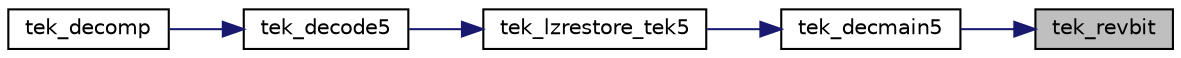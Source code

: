 digraph "tek_revbit"
{
 // LATEX_PDF_SIZE
  edge [fontname="Helvetica",fontsize="10",labelfontname="Helvetica",labelfontsize="10"];
  node [fontname="Helvetica",fontsize="10",shape=record];
  rankdir="RL";
  Node1 [label="tek_revbit",height=0.2,width=0.4,color="black", fillcolor="grey75", style="filled", fontcolor="black",tooltip=" "];
  Node1 -> Node2 [dir="back",color="midnightblue",fontsize="10",style="solid",fontname="Helvetica"];
  Node2 [label="tek_decmain5",height=0.2,width=0.4,color="black", fillcolor="white", style="filled",URL="$haribote_2tek_8c.html#af1af9649c0ff434aafce5fa4ac0c120d",tooltip=" "];
  Node2 -> Node3 [dir="back",color="midnightblue",fontsize="10",style="solid",fontname="Helvetica"];
  Node3 [label="tek_lzrestore_tek5",height=0.2,width=0.4,color="black", fillcolor="white", style="filled",URL="$haribote_2tek_8c.html#adf0a0994681380da1f81b7bfb5ca44db",tooltip=" "];
  Node3 -> Node4 [dir="back",color="midnightblue",fontsize="10",style="solid",fontname="Helvetica"];
  Node4 [label="tek_decode5",height=0.2,width=0.4,color="black", fillcolor="white", style="filled",URL="$haribote_2tek_8c.html#aeae25a1f7899cfaee256d7ebd0f53d82",tooltip=" "];
  Node4 -> Node5 [dir="back",color="midnightblue",fontsize="10",style="solid",fontname="Helvetica"];
  Node5 [label="tek_decomp",height=0.2,width=0.4,color="black", fillcolor="white", style="filled",URL="$haribote_2tek_8c.html#a65ad1e05ea04302ba9c7a2b8b2b2bf99",tooltip=" "];
}
